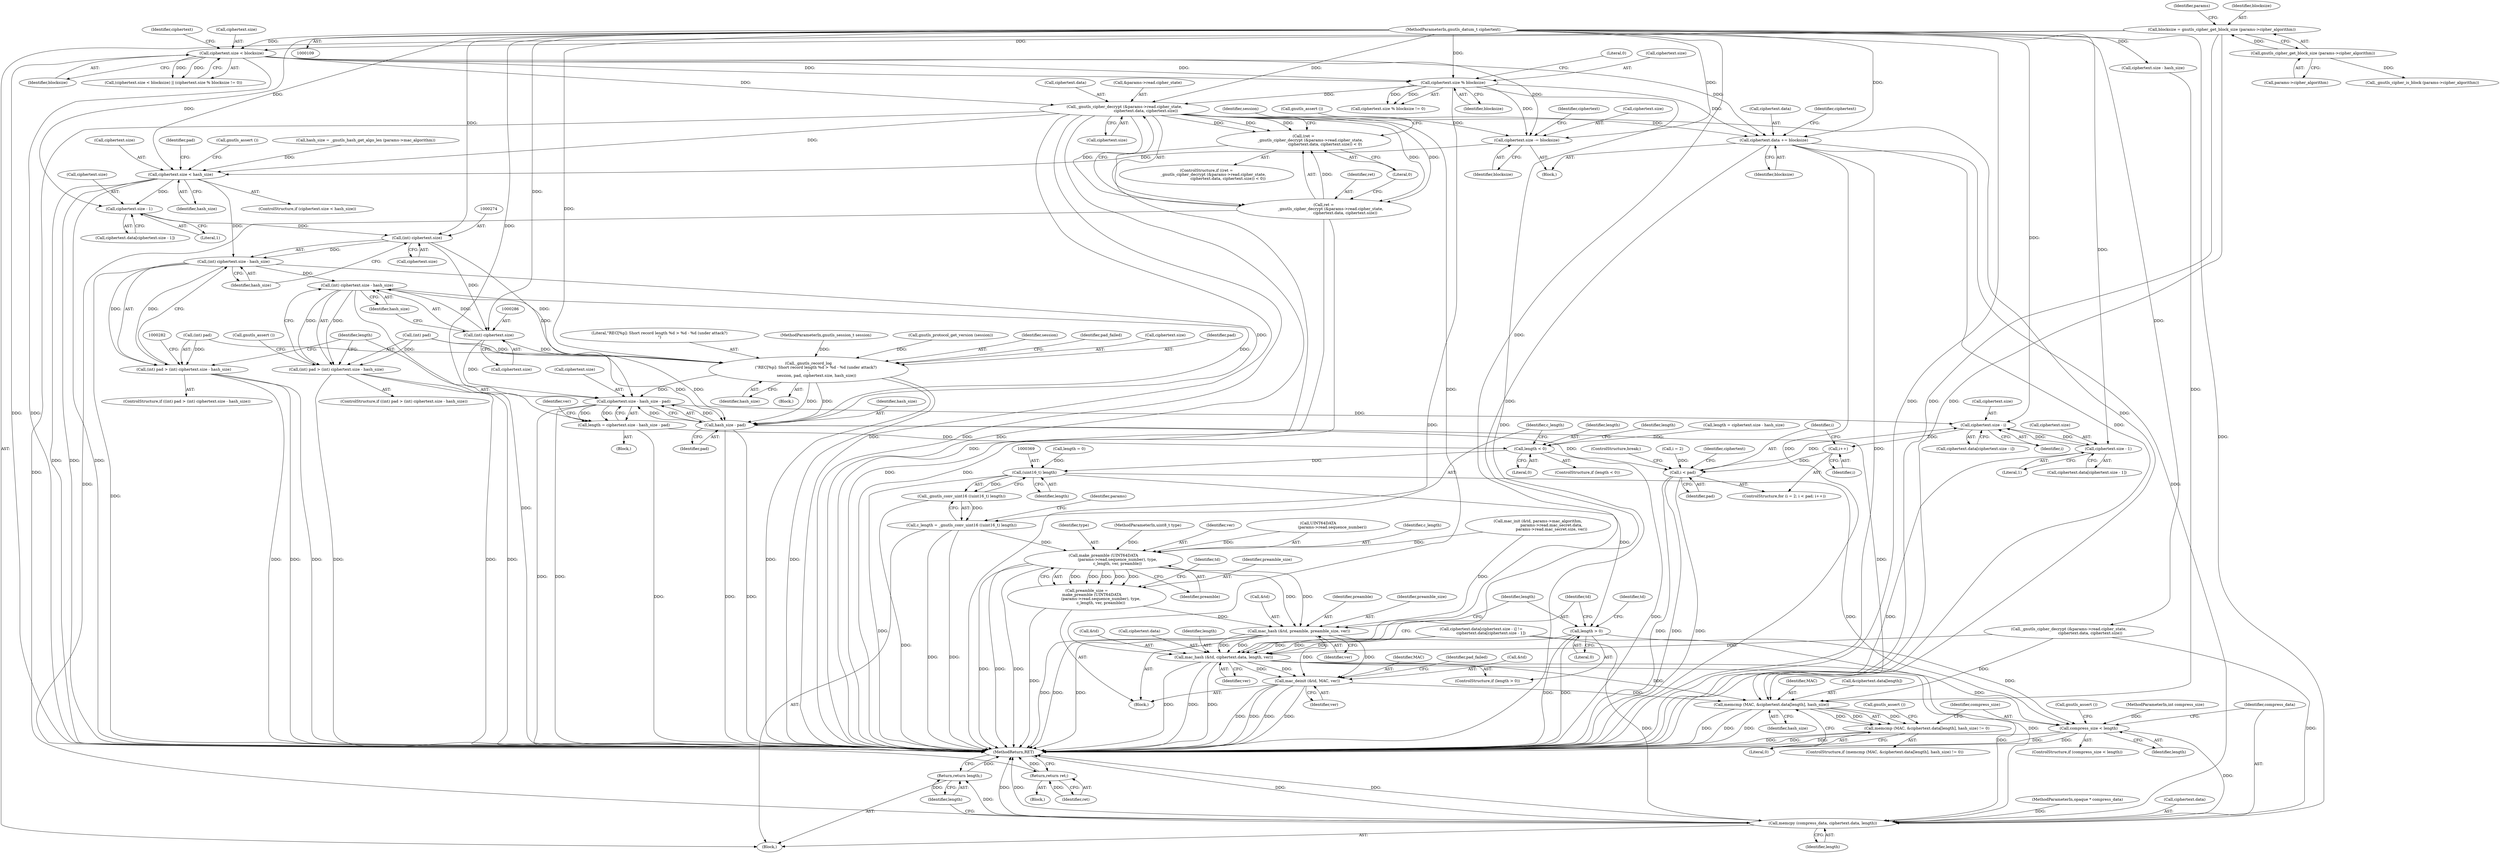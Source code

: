digraph "0_savannah_422214868061370aeeb0ac9cd0f021a5c350a57d@API" {
"1000208" [label="(Call,_gnutls_cipher_decrypt (&params->read.cipher_state,\n                                   ciphertext.data, ciphertext.size))"];
"1000113" [label="(MethodParameterIn,gnutls_datum_t ciphertext)"];
"1000188" [label="(Call,ciphertext.size < blocksize)"];
"1000142" [label="(Call,blocksize = gnutls_cipher_get_block_size (params->cipher_algorithm))"];
"1000144" [label="(Call,gnutls_cipher_get_block_size (params->cipher_algorithm))"];
"1000194" [label="(Call,ciphertext.size % blocksize)"];
"1000205" [label="(Call,(ret =\n           _gnutls_cipher_decrypt (&params->read.cipher_state,\n                                   ciphertext.data, ciphertext.size)) < 0)"];
"1000206" [label="(Call,ret =\n           _gnutls_cipher_decrypt (&params->read.cipher_state,\n                                   ciphertext.data, ciphertext.size))"];
"1000224" [label="(Return,return ret;)"];
"1000234" [label="(Call,ciphertext.size -= blocksize)"];
"1000245" [label="(Call,ciphertext.size < hash_size)"];
"1000261" [label="(Call,ciphertext.size - 1)"];
"1000273" [label="(Call,(int) ciphertext.size)"];
"1000272" [label="(Call,(int) ciphertext.size - hash_size)"];
"1000268" [label="(Call,(int) pad > (int) ciphertext.size - hash_size)"];
"1000284" [label="(Call,(int) ciphertext.size - hash_size)"];
"1000280" [label="(Call,(int) pad > (int) ciphertext.size - hash_size)"];
"1000293" [label="(Call,_gnutls_record_log\n            (\"REC[%p]: Short record length %d > %d - %d (under attack?)\n\",\n             session, pad, ciphertext.size, hash_size))"];
"1000306" [label="(Call,ciphertext.size - hash_size - pad)"];
"1000304" [label="(Call,length = ciphertext.size - hash_size - pad)"];
"1000359" [label="(Call,length < 0)"];
"1000368" [label="(Call,(uint16_t) length)"];
"1000367" [label="(Call,_gnutls_conv_uint16 ((uint16_t) length))"];
"1000365" [label="(Call,c_length = _gnutls_conv_uint16 ((uint16_t) length))"];
"1000412" [label="(Call,make_preamble (UINT64DATA\n                       (params->read.sequence_number), type,\n                       c_length, ver, preamble))"];
"1000410" [label="(Call,preamble_size =\n        make_preamble (UINT64DATA\n                       (params->read.sequence_number), type,\n                       c_length, ver, preamble))"];
"1000423" [label="(Call,mac_hash (&td, preamble, preamble_size, ver))"];
"1000433" [label="(Call,mac_hash (&td, ciphertext.data, length, ver))"];
"1000441" [label="(Call,mac_deinit (&td, MAC, ver))"];
"1000456" [label="(Call,memcmp (MAC, &ciphertext.data[length], hash_size))"];
"1000455" [label="(Call,memcmp (MAC, &ciphertext.data[length], hash_size) != 0)"];
"1000471" [label="(Call,compress_size < length)"];
"1000478" [label="(Call,memcpy (compress_data, ciphertext.data, length))"];
"1000484" [label="(Return,return length;)"];
"1000430" [label="(Call,length > 0)"];
"1000336" [label="(Call,ciphertext.size - i)"];
"1000327" [label="(Call,i++)"];
"1000324" [label="(Call,i < pad)"];
"1000345" [label="(Call,ciphertext.size - 1)"];
"1000310" [label="(Call,hash_size - pad)"];
"1000285" [label="(Call,(int) ciphertext.size)"];
"1000239" [label="(Call,ciphertext.data += blocksize)"];
"1000292" [label="(Call,gnutls_assert ())"];
"1000326" [label="(Identifier,pad)"];
"1000467" [label="(Call,gnutls_assert ())"];
"1000486" [label="(MethodReturn,RET)"];
"1000445" [label="(Identifier,ver)"];
"1000464" [label="(Identifier,hash_size)"];
"1000349" [label="(Literal,1)"];
"1000243" [label="(Identifier,blocksize)"];
"1000311" [label="(Identifier,hash_size)"];
"1000151" [label="(Identifier,params)"];
"1000362" [label="(Call,length = 0)"];
"1000257" [label="(Call,ciphertext.data[ciphertext.size - 1])"];
"1000273" [label="(Call,(int) ciphertext.size)"];
"1000422" [label="(Identifier,preamble)"];
"1000381" [label="(Call,mac_init (&td, params->mac_algorithm,\n                      params->read.mac_secret.data,\n                      params->read.mac_secret.size, ver))"];
"1000290" [label="(Identifier,hash_size)"];
"1000479" [label="(Identifier,compress_data)"];
"1000346" [label="(Call,ciphertext.size)"];
"1000441" [label="(Call,mac_deinit (&td, MAC, ver))"];
"1000410" [label="(Call,preamble_size =\n        make_preamble (UINT64DATA\n                       (params->read.sequence_number), type,\n                       c_length, ver, preamble))"];
"1000240" [label="(Call,ciphertext.data)"];
"1000265" [label="(Literal,1)"];
"1000304" [label="(Call,length = ciphertext.size - hash_size - pad)"];
"1000470" [label="(ControlStructure,if (compress_size < length))"];
"1000275" [label="(Call,ciphertext.size)"];
"1000233" [label="(Block,)"];
"1000116" [label="(Block,)"];
"1000241" [label="(Identifier,ciphertext)"];
"1000426" [label="(Identifier,preamble)"];
"1000195" [label="(Call,ciphertext.size)"];
"1000454" [label="(ControlStructure,if (memcmp (MAC, &ciphertext.data[length], hash_size) != 0))"];
"1000179" [label="(Call,ciphertext.size - hash_size)"];
"1000306" [label="(Call,ciphertext.size - hash_size - pad)"];
"1000114" [label="(MethodParameterIn,uint8_t type)"];
"1000145" [label="(Call,params->cipher_algorithm)"];
"1000209" [label="(Call,&params->read.cipher_state)"];
"1000234" [label="(Call,ciphertext.size -= blocksize)"];
"1000431" [label="(Identifier,length)"];
"1000484" [label="(Return,return length;)"];
"1000328" [label="(Identifier,i)"];
"1000456" [label="(Call,memcmp (MAC, &ciphertext.data[length], hash_size))"];
"1000144" [label="(Call,gnutls_cipher_get_block_size (params->cipher_algorithm))"];
"1000325" [label="(Identifier,i)"];
"1000287" [label="(Call,ciphertext.size)"];
"1000321" [label="(Call,i = 2)"];
"1000247" [label="(Identifier,ciphertext)"];
"1000473" [label="(Identifier,length)"];
"1000334" [label="(Identifier,ciphertext)"];
"1000177" [label="(Call,length = ciphertext.size - hash_size)"];
"1000367" [label="(Call,_gnutls_conv_uint16 ((uint16_t) length))"];
"1000297" [label="(Call,ciphertext.size)"];
"1000143" [label="(Identifier,blocksize)"];
"1000291" [label="(Block,)"];
"1000331" [label="(Call,ciphertext.data[ciphertext.size - i] !=\n                ciphertext.data[ciphertext.size - 1])"];
"1000215" [label="(Call,ciphertext.data)"];
"1000483" [label="(Identifier,length)"];
"1000206" [label="(Call,ret =\n           _gnutls_cipher_decrypt (&params->read.cipher_state,\n                                   ciphertext.data, ciphertext.size))"];
"1000205" [label="(Call,(ret =\n           _gnutls_cipher_decrypt (&params->read.cipher_state,\n                                   ciphertext.data, ciphertext.size)) < 0)"];
"1000458" [label="(Call,&ciphertext.data[length])"];
"1000443" [label="(Identifier,td)"];
"1000189" [label="(Call,ciphertext.size)"];
"1000251" [label="(Call,gnutls_assert ())"];
"1000340" [label="(Identifier,i)"];
"1000432" [label="(Literal,0)"];
"1000142" [label="(Call,blocksize = gnutls_cipher_get_block_size (params->cipher_algorithm))"];
"1000457" [label="(Identifier,MAC)"];
"1000136" [label="(Call,hash_size = _gnutls_hash_get_algo_len (params->mac_algorithm))"];
"1000245" [label="(Call,ciphertext.size < hash_size)"];
"1000341" [label="(Call,ciphertext.data[ciphertext.size - 1])"];
"1000433" [label="(Call,mac_hash (&td, ciphertext.data, length, ver))"];
"1000423" [label="(Call,mac_hash (&td, preamble, preamble_size, ver))"];
"1000428" [label="(Identifier,ver)"];
"1000149" [label="(Call,_gnutls_cipher_is_block (params->cipher_algorithm))"];
"1000244" [label="(ControlStructure,if (ciphertext.size < hash_size))"];
"1000272" [label="(Call,(int) ciphertext.size - hash_size)"];
"1000365" [label="(Call,c_length = _gnutls_conv_uint16 ((uint16_t) length))"];
"1000192" [label="(Identifier,blocksize)"];
"1000361" [label="(Literal,0)"];
"1000310" [label="(Call,hash_size - pad)"];
"1000425" [label="(Identifier,td)"];
"1000296" [label="(Identifier,pad)"];
"1000285" [label="(Call,(int) ciphertext.size)"];
"1000436" [label="(Call,ciphertext.data)"];
"1000279" [label="(ControlStructure,if ((int) pad > (int) ciphertext.size - hash_size))"];
"1000444" [label="(Identifier,MAC)"];
"1000370" [label="(Identifier,length)"];
"1000224" [label="(Return,return ret;)"];
"1000427" [label="(Identifier,preamble_size)"];
"1000345" [label="(Call,ciphertext.size - 1)"];
"1000475" [label="(Call,gnutls_assert ())"];
"1000281" [label="(Call,(int) pad)"];
"1000294" [label="(Literal,\"REC[%p]: Short record length %d > %d - %d (under attack?)\n\")"];
"1000360" [label="(Identifier,length)"];
"1000222" [label="(Block,)"];
"1000249" [label="(Identifier,hash_size)"];
"1000448" [label="(Identifier,pad_failed)"];
"1000111" [label="(MethodParameterIn,opaque * compress_data)"];
"1000204" [label="(ControlStructure,if ((ret =\n           _gnutls_cipher_decrypt (&params->read.cipher_state,\n                                   ciphertext.data, ciphertext.size)) < 0))"];
"1000485" [label="(Identifier,length)"];
"1000110" [label="(MethodParameterIn,gnutls_session_t session)"];
"1000305" [label="(Identifier,length)"];
"1000359" [label="(Call,length < 0)"];
"1000480" [label="(Call,ciphertext.data)"];
"1000337" [label="(Call,ciphertext.size)"];
"1000465" [label="(Literal,0)"];
"1000230" [label="(Identifier,session)"];
"1000320" [label="(ControlStructure,for (i = 2; i < pad; i++))"];
"1000300" [label="(Identifier,hash_size)"];
"1000133" [label="(Call,gnutls_protocol_get_version (session))"];
"1000153" [label="(Block,)"];
"1000421" [label="(Identifier,ver)"];
"1000269" [label="(Call,(int) pad)"];
"1000268" [label="(Call,(int) pad > (int) ciphertext.size - hash_size)"];
"1000358" [label="(ControlStructure,if (length < 0))"];
"1000368" [label="(Call,(uint16_t) length)"];
"1000280" [label="(Call,(int) pad > (int) ciphertext.size - hash_size)"];
"1000420" [label="(Identifier,c_length)"];
"1000336" [label="(Call,ciphertext.size - i)"];
"1000208" [label="(Call,_gnutls_cipher_decrypt (&params->read.cipher_state,\n                                   ciphertext.data, ciphertext.size))"];
"1000262" [label="(Call,ciphertext.size)"];
"1000324" [label="(Call,i < pad)"];
"1000278" [label="(Identifier,hash_size)"];
"1000439" [label="(Identifier,length)"];
"1000327" [label="(Call,i++)"];
"1000188" [label="(Call,ciphertext.size < blocksize)"];
"1000307" [label="(Call,ciphertext.size)"];
"1000198" [label="(Identifier,blocksize)"];
"1000413" [label="(Call,UINT64DATA\n                       (params->read.sequence_number))"];
"1000196" [label="(Identifier,ciphertext)"];
"1000374" [label="(Identifier,params)"];
"1000316" [label="(Identifier,ver)"];
"1000221" [label="(Literal,0)"];
"1000246" [label="(Call,ciphertext.size)"];
"1000267" [label="(ControlStructure,if ((int) pad > (int) ciphertext.size - hash_size))"];
"1000411" [label="(Identifier,preamble_size)"];
"1000424" [label="(Call,&td)"];
"1000223" [label="(Call,gnutls_assert ())"];
"1000194" [label="(Call,ciphertext.size % blocksize)"];
"1000478" [label="(Call,memcpy (compress_data, ciphertext.data, length))"];
"1000332" [label="(Call,ciphertext.data[ciphertext.size - i])"];
"1000284" [label="(Call,(int) ciphertext.size - hash_size)"];
"1000225" [label="(Identifier,ret)"];
"1000295" [label="(Identifier,session)"];
"1000113" [label="(MethodParameterIn,gnutls_datum_t ciphertext)"];
"1000471" [label="(Call,compress_size < length)"];
"1000353" [label="(ControlStructure,break;)"];
"1000312" [label="(Identifier,pad)"];
"1000419" [label="(Identifier,type)"];
"1000207" [label="(Identifier,ret)"];
"1000472" [label="(Identifier,compress_size)"];
"1000159" [label="(Call,_gnutls_cipher_decrypt (&params->read.cipher_state,\n                                   ciphertext.data, ciphertext.size))"];
"1000187" [label="(Call,(ciphertext.size < blocksize) || (ciphertext.size % blocksize != 0))"];
"1000293" [label="(Call,_gnutls_record_log\n            (\"REC[%p]: Short record length %d > %d - %d (under attack?)\n\",\n             session, pad, ciphertext.size, hash_size))"];
"1000377" [label="(Block,)"];
"1000255" [label="(Identifier,pad)"];
"1000112" [label="(MethodParameterIn,int compress_size)"];
"1000429" [label="(ControlStructure,if (length > 0))"];
"1000235" [label="(Call,ciphertext.size)"];
"1000238" [label="(Identifier,blocksize)"];
"1000434" [label="(Call,&td)"];
"1000430" [label="(Call,length > 0)"];
"1000261" [label="(Call,ciphertext.size - 1)"];
"1000412" [label="(Call,make_preamble (UINT64DATA\n                       (params->read.sequence_number), type,\n                       c_length, ver, preamble))"];
"1000440" [label="(Identifier,ver)"];
"1000218" [label="(Call,ciphertext.size)"];
"1000455" [label="(Call,memcmp (MAC, &ciphertext.data[length], hash_size) != 0)"];
"1000442" [label="(Call,&td)"];
"1000199" [label="(Literal,0)"];
"1000193" [label="(Call,ciphertext.size % blocksize != 0)"];
"1000363" [label="(Identifier,length)"];
"1000435" [label="(Identifier,td)"];
"1000302" [label="(Identifier,pad_failed)"];
"1000239" [label="(Call,ciphertext.data += blocksize)"];
"1000366" [label="(Identifier,c_length)"];
"1000208" -> "1000206"  [label="AST: "];
"1000208" -> "1000218"  [label="CFG: "];
"1000209" -> "1000208"  [label="AST: "];
"1000215" -> "1000208"  [label="AST: "];
"1000218" -> "1000208"  [label="AST: "];
"1000206" -> "1000208"  [label="CFG: "];
"1000208" -> "1000486"  [label="DDG: "];
"1000208" -> "1000486"  [label="DDG: "];
"1000208" -> "1000486"  [label="DDG: "];
"1000208" -> "1000205"  [label="DDG: "];
"1000208" -> "1000205"  [label="DDG: "];
"1000208" -> "1000205"  [label="DDG: "];
"1000208" -> "1000206"  [label="DDG: "];
"1000208" -> "1000206"  [label="DDG: "];
"1000208" -> "1000206"  [label="DDG: "];
"1000113" -> "1000208"  [label="DDG: "];
"1000188" -> "1000208"  [label="DDG: "];
"1000194" -> "1000208"  [label="DDG: "];
"1000208" -> "1000234"  [label="DDG: "];
"1000208" -> "1000239"  [label="DDG: "];
"1000208" -> "1000245"  [label="DDG: "];
"1000208" -> "1000433"  [label="DDG: "];
"1000208" -> "1000456"  [label="DDG: "];
"1000208" -> "1000478"  [label="DDG: "];
"1000113" -> "1000109"  [label="AST: "];
"1000113" -> "1000486"  [label="DDG: "];
"1000113" -> "1000159"  [label="DDG: "];
"1000113" -> "1000179"  [label="DDG: "];
"1000113" -> "1000188"  [label="DDG: "];
"1000113" -> "1000194"  [label="DDG: "];
"1000113" -> "1000234"  [label="DDG: "];
"1000113" -> "1000239"  [label="DDG: "];
"1000113" -> "1000245"  [label="DDG: "];
"1000113" -> "1000261"  [label="DDG: "];
"1000113" -> "1000273"  [label="DDG: "];
"1000113" -> "1000285"  [label="DDG: "];
"1000113" -> "1000293"  [label="DDG: "];
"1000113" -> "1000306"  [label="DDG: "];
"1000113" -> "1000336"  [label="DDG: "];
"1000113" -> "1000345"  [label="DDG: "];
"1000113" -> "1000433"  [label="DDG: "];
"1000113" -> "1000478"  [label="DDG: "];
"1000188" -> "1000187"  [label="AST: "];
"1000188" -> "1000192"  [label="CFG: "];
"1000189" -> "1000188"  [label="AST: "];
"1000192" -> "1000188"  [label="AST: "];
"1000196" -> "1000188"  [label="CFG: "];
"1000187" -> "1000188"  [label="CFG: "];
"1000188" -> "1000486"  [label="DDG: "];
"1000188" -> "1000486"  [label="DDG: "];
"1000188" -> "1000187"  [label="DDG: "];
"1000188" -> "1000187"  [label="DDG: "];
"1000142" -> "1000188"  [label="DDG: "];
"1000188" -> "1000194"  [label="DDG: "];
"1000188" -> "1000194"  [label="DDG: "];
"1000188" -> "1000234"  [label="DDG: "];
"1000188" -> "1000239"  [label="DDG: "];
"1000142" -> "1000116"  [label="AST: "];
"1000142" -> "1000144"  [label="CFG: "];
"1000143" -> "1000142"  [label="AST: "];
"1000144" -> "1000142"  [label="AST: "];
"1000151" -> "1000142"  [label="CFG: "];
"1000142" -> "1000486"  [label="DDG: "];
"1000142" -> "1000486"  [label="DDG: "];
"1000144" -> "1000142"  [label="DDG: "];
"1000144" -> "1000145"  [label="CFG: "];
"1000145" -> "1000144"  [label="AST: "];
"1000144" -> "1000149"  [label="DDG: "];
"1000194" -> "1000193"  [label="AST: "];
"1000194" -> "1000198"  [label="CFG: "];
"1000195" -> "1000194"  [label="AST: "];
"1000198" -> "1000194"  [label="AST: "];
"1000199" -> "1000194"  [label="CFG: "];
"1000194" -> "1000486"  [label="DDG: "];
"1000194" -> "1000486"  [label="DDG: "];
"1000194" -> "1000193"  [label="DDG: "];
"1000194" -> "1000193"  [label="DDG: "];
"1000194" -> "1000234"  [label="DDG: "];
"1000194" -> "1000239"  [label="DDG: "];
"1000205" -> "1000204"  [label="AST: "];
"1000205" -> "1000221"  [label="CFG: "];
"1000206" -> "1000205"  [label="AST: "];
"1000221" -> "1000205"  [label="AST: "];
"1000223" -> "1000205"  [label="CFG: "];
"1000230" -> "1000205"  [label="CFG: "];
"1000205" -> "1000486"  [label="DDG: "];
"1000206" -> "1000205"  [label="DDG: "];
"1000207" -> "1000206"  [label="AST: "];
"1000221" -> "1000206"  [label="CFG: "];
"1000206" -> "1000486"  [label="DDG: "];
"1000206" -> "1000486"  [label="DDG: "];
"1000206" -> "1000224"  [label="DDG: "];
"1000224" -> "1000222"  [label="AST: "];
"1000224" -> "1000225"  [label="CFG: "];
"1000225" -> "1000224"  [label="AST: "];
"1000486" -> "1000224"  [label="CFG: "];
"1000224" -> "1000486"  [label="DDG: "];
"1000225" -> "1000224"  [label="DDG: "];
"1000234" -> "1000233"  [label="AST: "];
"1000234" -> "1000238"  [label="CFG: "];
"1000235" -> "1000234"  [label="AST: "];
"1000238" -> "1000234"  [label="AST: "];
"1000241" -> "1000234"  [label="CFG: "];
"1000234" -> "1000245"  [label="DDG: "];
"1000245" -> "1000244"  [label="AST: "];
"1000245" -> "1000249"  [label="CFG: "];
"1000246" -> "1000245"  [label="AST: "];
"1000249" -> "1000245"  [label="AST: "];
"1000251" -> "1000245"  [label="CFG: "];
"1000255" -> "1000245"  [label="CFG: "];
"1000245" -> "1000486"  [label="DDG: "];
"1000245" -> "1000486"  [label="DDG: "];
"1000245" -> "1000486"  [label="DDG: "];
"1000136" -> "1000245"  [label="DDG: "];
"1000245" -> "1000261"  [label="DDG: "];
"1000245" -> "1000272"  [label="DDG: "];
"1000261" -> "1000257"  [label="AST: "];
"1000261" -> "1000265"  [label="CFG: "];
"1000262" -> "1000261"  [label="AST: "];
"1000265" -> "1000261"  [label="AST: "];
"1000257" -> "1000261"  [label="CFG: "];
"1000261" -> "1000273"  [label="DDG: "];
"1000273" -> "1000272"  [label="AST: "];
"1000273" -> "1000275"  [label="CFG: "];
"1000274" -> "1000273"  [label="AST: "];
"1000275" -> "1000273"  [label="AST: "];
"1000278" -> "1000273"  [label="CFG: "];
"1000273" -> "1000272"  [label="DDG: "];
"1000273" -> "1000285"  [label="DDG: "];
"1000273" -> "1000306"  [label="DDG: "];
"1000272" -> "1000268"  [label="AST: "];
"1000272" -> "1000278"  [label="CFG: "];
"1000278" -> "1000272"  [label="AST: "];
"1000268" -> "1000272"  [label="CFG: "];
"1000272" -> "1000486"  [label="DDG: "];
"1000272" -> "1000268"  [label="DDG: "];
"1000272" -> "1000268"  [label="DDG: "];
"1000272" -> "1000284"  [label="DDG: "];
"1000272" -> "1000310"  [label="DDG: "];
"1000268" -> "1000267"  [label="AST: "];
"1000269" -> "1000268"  [label="AST: "];
"1000282" -> "1000268"  [label="CFG: "];
"1000305" -> "1000268"  [label="CFG: "];
"1000268" -> "1000486"  [label="DDG: "];
"1000268" -> "1000486"  [label="DDG: "];
"1000268" -> "1000486"  [label="DDG: "];
"1000269" -> "1000268"  [label="DDG: "];
"1000284" -> "1000280"  [label="AST: "];
"1000284" -> "1000290"  [label="CFG: "];
"1000285" -> "1000284"  [label="AST: "];
"1000290" -> "1000284"  [label="AST: "];
"1000280" -> "1000284"  [label="CFG: "];
"1000284" -> "1000486"  [label="DDG: "];
"1000284" -> "1000280"  [label="DDG: "];
"1000284" -> "1000280"  [label="DDG: "];
"1000285" -> "1000284"  [label="DDG: "];
"1000284" -> "1000293"  [label="DDG: "];
"1000284" -> "1000310"  [label="DDG: "];
"1000280" -> "1000279"  [label="AST: "];
"1000281" -> "1000280"  [label="AST: "];
"1000292" -> "1000280"  [label="CFG: "];
"1000305" -> "1000280"  [label="CFG: "];
"1000280" -> "1000486"  [label="DDG: "];
"1000280" -> "1000486"  [label="DDG: "];
"1000280" -> "1000486"  [label="DDG: "];
"1000281" -> "1000280"  [label="DDG: "];
"1000293" -> "1000291"  [label="AST: "];
"1000293" -> "1000300"  [label="CFG: "];
"1000294" -> "1000293"  [label="AST: "];
"1000295" -> "1000293"  [label="AST: "];
"1000296" -> "1000293"  [label="AST: "];
"1000297" -> "1000293"  [label="AST: "];
"1000300" -> "1000293"  [label="AST: "];
"1000302" -> "1000293"  [label="CFG: "];
"1000293" -> "1000486"  [label="DDG: "];
"1000293" -> "1000486"  [label="DDG: "];
"1000133" -> "1000293"  [label="DDG: "];
"1000110" -> "1000293"  [label="DDG: "];
"1000281" -> "1000293"  [label="DDG: "];
"1000285" -> "1000293"  [label="DDG: "];
"1000293" -> "1000306"  [label="DDG: "];
"1000293" -> "1000310"  [label="DDG: "];
"1000293" -> "1000310"  [label="DDG: "];
"1000306" -> "1000304"  [label="AST: "];
"1000306" -> "1000310"  [label="CFG: "];
"1000307" -> "1000306"  [label="AST: "];
"1000310" -> "1000306"  [label="AST: "];
"1000304" -> "1000306"  [label="CFG: "];
"1000306" -> "1000486"  [label="DDG: "];
"1000306" -> "1000486"  [label="DDG: "];
"1000306" -> "1000304"  [label="DDG: "];
"1000306" -> "1000304"  [label="DDG: "];
"1000285" -> "1000306"  [label="DDG: "];
"1000310" -> "1000306"  [label="DDG: "];
"1000310" -> "1000306"  [label="DDG: "];
"1000306" -> "1000336"  [label="DDG: "];
"1000304" -> "1000153"  [label="AST: "];
"1000305" -> "1000304"  [label="AST: "];
"1000316" -> "1000304"  [label="CFG: "];
"1000304" -> "1000486"  [label="DDG: "];
"1000304" -> "1000359"  [label="DDG: "];
"1000359" -> "1000358"  [label="AST: "];
"1000359" -> "1000361"  [label="CFG: "];
"1000360" -> "1000359"  [label="AST: "];
"1000361" -> "1000359"  [label="AST: "];
"1000363" -> "1000359"  [label="CFG: "];
"1000366" -> "1000359"  [label="CFG: "];
"1000359" -> "1000486"  [label="DDG: "];
"1000177" -> "1000359"  [label="DDG: "];
"1000359" -> "1000368"  [label="DDG: "];
"1000368" -> "1000367"  [label="AST: "];
"1000368" -> "1000370"  [label="CFG: "];
"1000369" -> "1000368"  [label="AST: "];
"1000370" -> "1000368"  [label="AST: "];
"1000367" -> "1000368"  [label="CFG: "];
"1000368" -> "1000486"  [label="DDG: "];
"1000368" -> "1000367"  [label="DDG: "];
"1000362" -> "1000368"  [label="DDG: "];
"1000368" -> "1000430"  [label="DDG: "];
"1000368" -> "1000471"  [label="DDG: "];
"1000367" -> "1000365"  [label="AST: "];
"1000365" -> "1000367"  [label="CFG: "];
"1000367" -> "1000486"  [label="DDG: "];
"1000367" -> "1000365"  [label="DDG: "];
"1000365" -> "1000116"  [label="AST: "];
"1000366" -> "1000365"  [label="AST: "];
"1000374" -> "1000365"  [label="CFG: "];
"1000365" -> "1000486"  [label="DDG: "];
"1000365" -> "1000486"  [label="DDG: "];
"1000365" -> "1000412"  [label="DDG: "];
"1000412" -> "1000410"  [label="AST: "];
"1000412" -> "1000422"  [label="CFG: "];
"1000413" -> "1000412"  [label="AST: "];
"1000419" -> "1000412"  [label="AST: "];
"1000420" -> "1000412"  [label="AST: "];
"1000421" -> "1000412"  [label="AST: "];
"1000422" -> "1000412"  [label="AST: "];
"1000410" -> "1000412"  [label="CFG: "];
"1000412" -> "1000486"  [label="DDG: "];
"1000412" -> "1000486"  [label="DDG: "];
"1000412" -> "1000486"  [label="DDG: "];
"1000412" -> "1000410"  [label="DDG: "];
"1000412" -> "1000410"  [label="DDG: "];
"1000412" -> "1000410"  [label="DDG: "];
"1000412" -> "1000410"  [label="DDG: "];
"1000412" -> "1000410"  [label="DDG: "];
"1000413" -> "1000412"  [label="DDG: "];
"1000114" -> "1000412"  [label="DDG: "];
"1000381" -> "1000412"  [label="DDG: "];
"1000412" -> "1000423"  [label="DDG: "];
"1000412" -> "1000423"  [label="DDG: "];
"1000410" -> "1000377"  [label="AST: "];
"1000411" -> "1000410"  [label="AST: "];
"1000425" -> "1000410"  [label="CFG: "];
"1000410" -> "1000486"  [label="DDG: "];
"1000410" -> "1000423"  [label="DDG: "];
"1000423" -> "1000377"  [label="AST: "];
"1000423" -> "1000428"  [label="CFG: "];
"1000424" -> "1000423"  [label="AST: "];
"1000426" -> "1000423"  [label="AST: "];
"1000427" -> "1000423"  [label="AST: "];
"1000428" -> "1000423"  [label="AST: "];
"1000431" -> "1000423"  [label="CFG: "];
"1000423" -> "1000486"  [label="DDG: "];
"1000423" -> "1000486"  [label="DDG: "];
"1000423" -> "1000486"  [label="DDG: "];
"1000381" -> "1000423"  [label="DDG: "];
"1000423" -> "1000433"  [label="DDG: "];
"1000423" -> "1000433"  [label="DDG: "];
"1000423" -> "1000441"  [label="DDG: "];
"1000423" -> "1000441"  [label="DDG: "];
"1000433" -> "1000429"  [label="AST: "];
"1000433" -> "1000440"  [label="CFG: "];
"1000434" -> "1000433"  [label="AST: "];
"1000436" -> "1000433"  [label="AST: "];
"1000439" -> "1000433"  [label="AST: "];
"1000440" -> "1000433"  [label="AST: "];
"1000443" -> "1000433"  [label="CFG: "];
"1000433" -> "1000486"  [label="DDG: "];
"1000433" -> "1000486"  [label="DDG: "];
"1000433" -> "1000486"  [label="DDG: "];
"1000239" -> "1000433"  [label="DDG: "];
"1000159" -> "1000433"  [label="DDG: "];
"1000331" -> "1000433"  [label="DDG: "];
"1000331" -> "1000433"  [label="DDG: "];
"1000430" -> "1000433"  [label="DDG: "];
"1000433" -> "1000441"  [label="DDG: "];
"1000433" -> "1000441"  [label="DDG: "];
"1000433" -> "1000456"  [label="DDG: "];
"1000433" -> "1000471"  [label="DDG: "];
"1000433" -> "1000478"  [label="DDG: "];
"1000441" -> "1000377"  [label="AST: "];
"1000441" -> "1000445"  [label="CFG: "];
"1000442" -> "1000441"  [label="AST: "];
"1000444" -> "1000441"  [label="AST: "];
"1000445" -> "1000441"  [label="AST: "];
"1000448" -> "1000441"  [label="CFG: "];
"1000441" -> "1000486"  [label="DDG: "];
"1000441" -> "1000486"  [label="DDG: "];
"1000441" -> "1000486"  [label="DDG: "];
"1000441" -> "1000486"  [label="DDG: "];
"1000441" -> "1000456"  [label="DDG: "];
"1000456" -> "1000455"  [label="AST: "];
"1000456" -> "1000464"  [label="CFG: "];
"1000457" -> "1000456"  [label="AST: "];
"1000458" -> "1000456"  [label="AST: "];
"1000464" -> "1000456"  [label="AST: "];
"1000465" -> "1000456"  [label="CFG: "];
"1000456" -> "1000486"  [label="DDG: "];
"1000456" -> "1000486"  [label="DDG: "];
"1000456" -> "1000486"  [label="DDG: "];
"1000456" -> "1000455"  [label="DDG: "];
"1000456" -> "1000455"  [label="DDG: "];
"1000456" -> "1000455"  [label="DDG: "];
"1000239" -> "1000456"  [label="DDG: "];
"1000159" -> "1000456"  [label="DDG: "];
"1000310" -> "1000456"  [label="DDG: "];
"1000179" -> "1000456"  [label="DDG: "];
"1000455" -> "1000454"  [label="AST: "];
"1000455" -> "1000465"  [label="CFG: "];
"1000465" -> "1000455"  [label="AST: "];
"1000467" -> "1000455"  [label="CFG: "];
"1000472" -> "1000455"  [label="CFG: "];
"1000455" -> "1000486"  [label="DDG: "];
"1000455" -> "1000486"  [label="DDG: "];
"1000471" -> "1000470"  [label="AST: "];
"1000471" -> "1000473"  [label="CFG: "];
"1000472" -> "1000471"  [label="AST: "];
"1000473" -> "1000471"  [label="AST: "];
"1000475" -> "1000471"  [label="CFG: "];
"1000479" -> "1000471"  [label="CFG: "];
"1000471" -> "1000486"  [label="DDG: "];
"1000471" -> "1000486"  [label="DDG: "];
"1000471" -> "1000486"  [label="DDG: "];
"1000112" -> "1000471"  [label="DDG: "];
"1000430" -> "1000471"  [label="DDG: "];
"1000471" -> "1000478"  [label="DDG: "];
"1000478" -> "1000116"  [label="AST: "];
"1000478" -> "1000483"  [label="CFG: "];
"1000479" -> "1000478"  [label="AST: "];
"1000480" -> "1000478"  [label="AST: "];
"1000483" -> "1000478"  [label="AST: "];
"1000485" -> "1000478"  [label="CFG: "];
"1000478" -> "1000486"  [label="DDG: "];
"1000478" -> "1000486"  [label="DDG: "];
"1000478" -> "1000486"  [label="DDG: "];
"1000478" -> "1000486"  [label="DDG: "];
"1000111" -> "1000478"  [label="DDG: "];
"1000239" -> "1000478"  [label="DDG: "];
"1000159" -> "1000478"  [label="DDG: "];
"1000331" -> "1000478"  [label="DDG: "];
"1000331" -> "1000478"  [label="DDG: "];
"1000478" -> "1000484"  [label="DDG: "];
"1000484" -> "1000116"  [label="AST: "];
"1000484" -> "1000485"  [label="CFG: "];
"1000485" -> "1000484"  [label="AST: "];
"1000486" -> "1000484"  [label="CFG: "];
"1000484" -> "1000486"  [label="DDG: "];
"1000485" -> "1000484"  [label="DDG: "];
"1000430" -> "1000429"  [label="AST: "];
"1000430" -> "1000432"  [label="CFG: "];
"1000431" -> "1000430"  [label="AST: "];
"1000432" -> "1000430"  [label="AST: "];
"1000435" -> "1000430"  [label="CFG: "];
"1000443" -> "1000430"  [label="CFG: "];
"1000430" -> "1000486"  [label="DDG: "];
"1000430" -> "1000486"  [label="DDG: "];
"1000336" -> "1000332"  [label="AST: "];
"1000336" -> "1000340"  [label="CFG: "];
"1000337" -> "1000336"  [label="AST: "];
"1000340" -> "1000336"  [label="AST: "];
"1000332" -> "1000336"  [label="CFG: "];
"1000336" -> "1000327"  [label="DDG: "];
"1000345" -> "1000336"  [label="DDG: "];
"1000324" -> "1000336"  [label="DDG: "];
"1000336" -> "1000345"  [label="DDG: "];
"1000327" -> "1000320"  [label="AST: "];
"1000327" -> "1000328"  [label="CFG: "];
"1000328" -> "1000327"  [label="AST: "];
"1000325" -> "1000327"  [label="CFG: "];
"1000327" -> "1000324"  [label="DDG: "];
"1000324" -> "1000320"  [label="AST: "];
"1000324" -> "1000326"  [label="CFG: "];
"1000325" -> "1000324"  [label="AST: "];
"1000326" -> "1000324"  [label="AST: "];
"1000334" -> "1000324"  [label="CFG: "];
"1000353" -> "1000324"  [label="CFG: "];
"1000324" -> "1000486"  [label="DDG: "];
"1000324" -> "1000486"  [label="DDG: "];
"1000324" -> "1000486"  [label="DDG: "];
"1000321" -> "1000324"  [label="DDG: "];
"1000310" -> "1000324"  [label="DDG: "];
"1000345" -> "1000341"  [label="AST: "];
"1000345" -> "1000349"  [label="CFG: "];
"1000346" -> "1000345"  [label="AST: "];
"1000349" -> "1000345"  [label="AST: "];
"1000341" -> "1000345"  [label="CFG: "];
"1000345" -> "1000486"  [label="DDG: "];
"1000310" -> "1000312"  [label="CFG: "];
"1000311" -> "1000310"  [label="AST: "];
"1000312" -> "1000310"  [label="AST: "];
"1000310" -> "1000486"  [label="DDG: "];
"1000310" -> "1000486"  [label="DDG: "];
"1000281" -> "1000310"  [label="DDG: "];
"1000269" -> "1000310"  [label="DDG: "];
"1000285" -> "1000287"  [label="CFG: "];
"1000286" -> "1000285"  [label="AST: "];
"1000287" -> "1000285"  [label="AST: "];
"1000290" -> "1000285"  [label="CFG: "];
"1000239" -> "1000233"  [label="AST: "];
"1000239" -> "1000243"  [label="CFG: "];
"1000240" -> "1000239"  [label="AST: "];
"1000243" -> "1000239"  [label="AST: "];
"1000247" -> "1000239"  [label="CFG: "];
"1000239" -> "1000486"  [label="DDG: "];
"1000239" -> "1000486"  [label="DDG: "];
}
